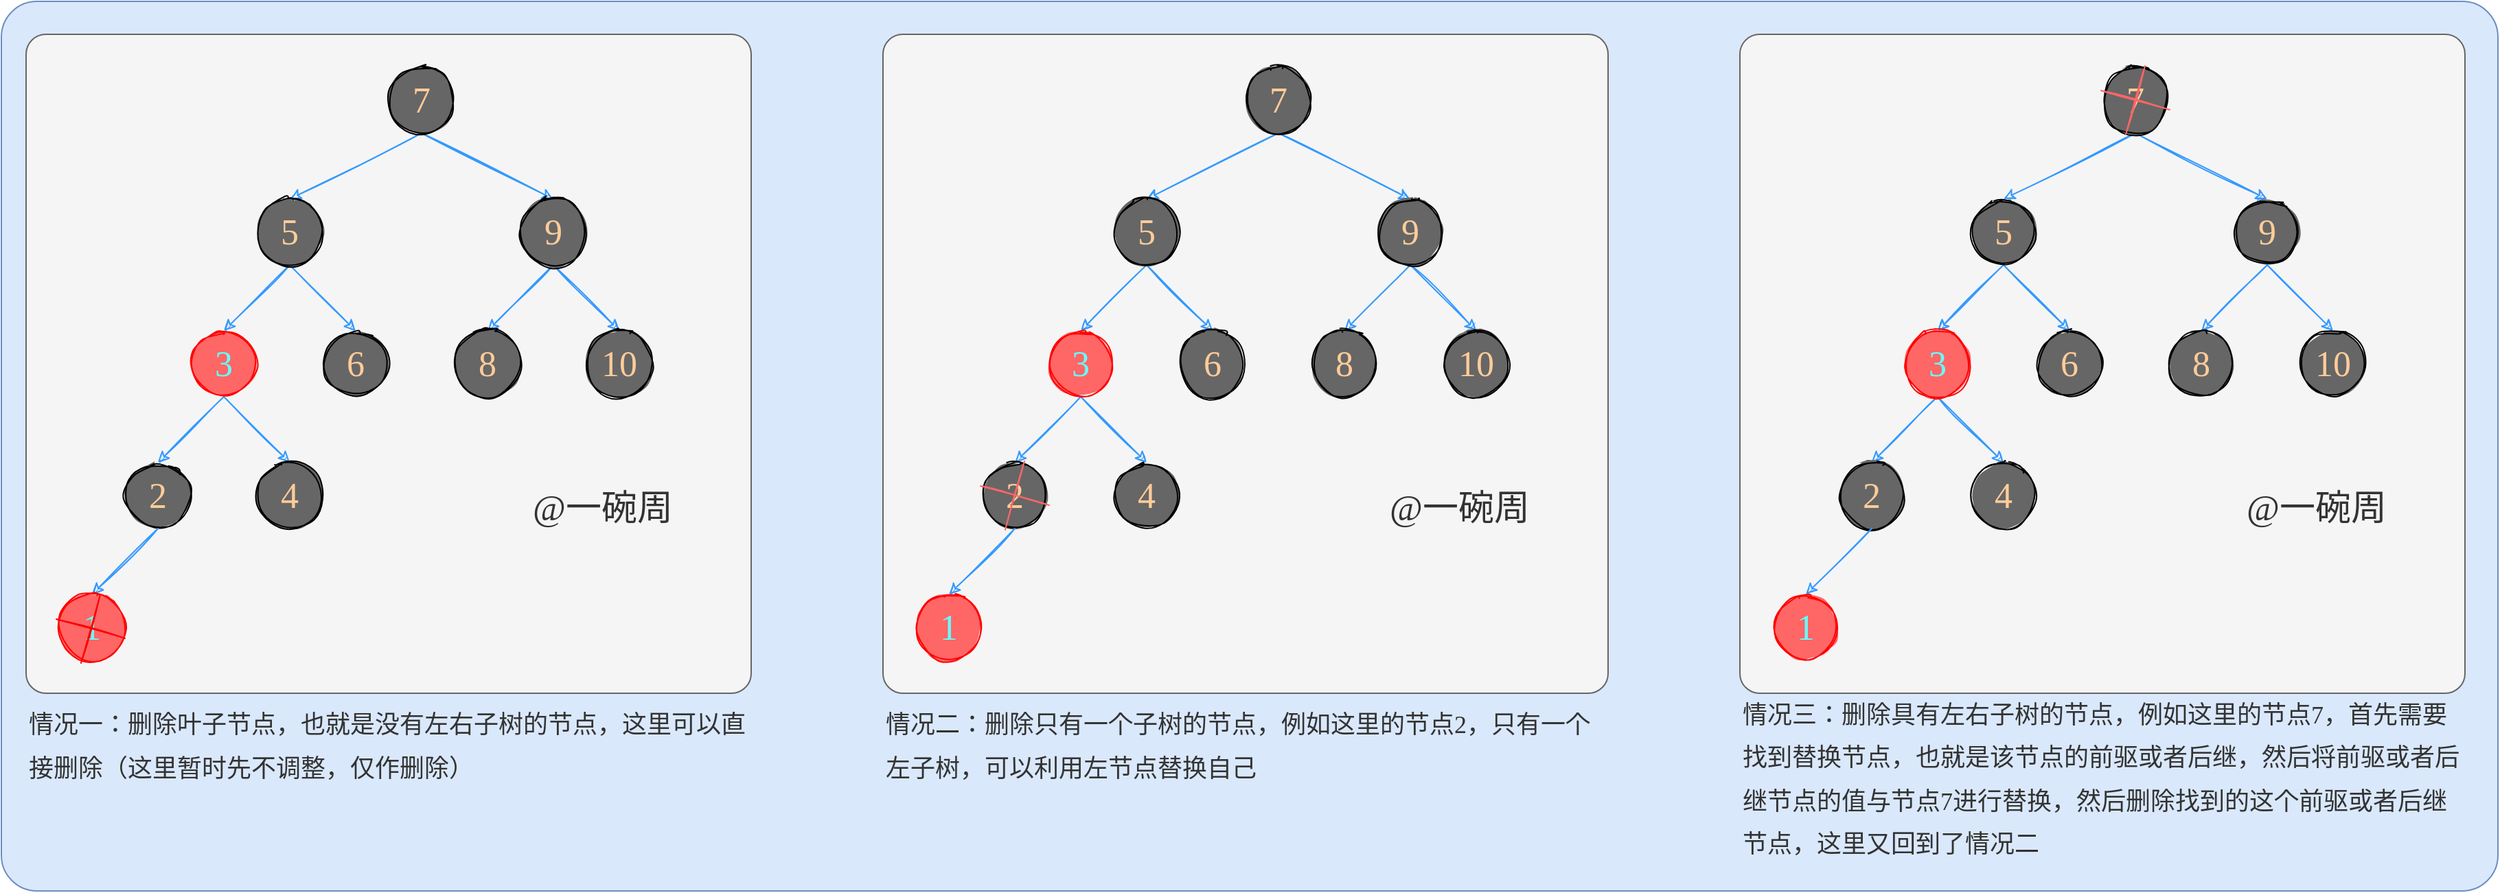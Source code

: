 <mxfile version="16.5.1" type="device"><diagram id="sbTQmbd6wwS1U6yTLp65" name="第 1 页"><mxGraphModel dx="-4282" dy="214" grid="1" gridSize="6" guides="1" tooltips="1" connect="1" arrows="1" fold="1" page="0" pageScale="1" pageWidth="827" pageHeight="1169" math="0" shadow="0"><root><mxCell id="0"/><mxCell id="1" parent="0"/><mxCell id="ivH2IacFtsF_XydCR1d3-26" value="" style="rounded=1;whiteSpace=wrap;html=1;fontFamily=Comic Sans MS;fontSize=18;fillColor=#dae8fc;strokeColor=#6c8ebf;arcSize=4;" parent="1" vertex="1"><mxGeometry x="6198" y="1128" width="1818" height="648" as="geometry"/></mxCell><mxCell id="rxAGCjy9rbUy3xPKVwOK-19" value="" style="rounded=1;whiteSpace=wrap;html=1;sketch=0;fillStyle=auto;fontFamily=Comic Sans MS;fontSize=26;strokeColor=#666666;fillColor=#f5f5f5;arcSize=3;fontColor=#333333;" parent="1" vertex="1"><mxGeometry x="6216" y="1152" width="528" height="480" as="geometry"/></mxCell><mxCell id="rxAGCjy9rbUy3xPKVwOK-16" style="edgeStyle=none;rounded=0;sketch=1;orthogonalLoop=1;jettySize=auto;html=1;exitX=0.5;exitY=1;exitDx=0;exitDy=0;strokeColor=#9673A6;" parent="1" edge="1"><mxGeometry relative="1" as="geometry"><mxPoint x="560" y="560" as="sourcePoint"/></mxGeometry></mxCell><mxCell id="H94IqiTyf-CZfNIgYXHl-122" value="@一碗周" style="text;html=1;strokeColor=none;fillColor=none;align=center;verticalAlign=middle;whiteSpace=wrap;rounded=0;sketch=1;fillStyle=auto;fontFamily=Comic Sans MS;fontSize=26;fontColor=#333333;" parent="1" vertex="1"><mxGeometry x="6576" y="1482" width="120" height="30" as="geometry"/></mxCell><mxCell id="NptfwbpKZvffplfdBvXp-281" style="edgeStyle=none;rounded=0;sketch=1;orthogonalLoop=1;jettySize=auto;html=1;exitX=0.5;exitY=1;exitDx=0;exitDy=0;fontFamily=Comic Sans MS;fontSize=18;startArrow=none;startFill=0;endArrow=classic;endFill=1;strokeColor=#3399FF;entryX=0.5;entryY=0;entryDx=0;entryDy=0;" parent="1" source="NptfwbpKZvffplfdBvXp-339" target="NptfwbpKZvffplfdBvXp-341" edge="1"><mxGeometry relative="1" as="geometry"><mxPoint x="6600" y="1332" as="sourcePoint"/><mxPoint x="6552" y="1362" as="targetPoint"/></mxGeometry></mxCell><mxCell id="NptfwbpKZvffplfdBvXp-282" style="edgeStyle=none;rounded=0;sketch=1;orthogonalLoop=1;jettySize=auto;html=1;exitX=0.5;exitY=1;exitDx=0;exitDy=0;fontFamily=Comic Sans MS;fontSize=18;startArrow=none;startFill=0;endArrow=classic;endFill=1;strokeColor=#3399FF;entryX=0.5;entryY=0;entryDx=0;entryDy=0;" parent="1" source="NptfwbpKZvffplfdBvXp-339" target="NptfwbpKZvffplfdBvXp-340" edge="1"><mxGeometry relative="1" as="geometry"><mxPoint x="6600" y="1332" as="sourcePoint"/><mxPoint x="6642" y="1356" as="targetPoint"/></mxGeometry></mxCell><mxCell id="NptfwbpKZvffplfdBvXp-285" style="edgeStyle=none;rounded=0;sketch=1;orthogonalLoop=1;jettySize=auto;html=1;exitX=0.5;exitY=1;exitDx=0;exitDy=0;entryX=0.5;entryY=0;entryDx=0;entryDy=0;fontFamily=Comic Sans MS;fontSize=18;endArrow=classic;endFill=1;strokeColor=#3399FF;" parent="1" source="NptfwbpKZvffplfdBvXp-338" target="NptfwbpKZvffplfdBvXp-342" edge="1"><mxGeometry relative="1" as="geometry"><mxPoint x="6408" y="1326" as="sourcePoint"/><mxPoint x="6456" y="1376.5" as="targetPoint"/></mxGeometry></mxCell><mxCell id="NptfwbpKZvffplfdBvXp-286" style="edgeStyle=none;rounded=0;sketch=1;orthogonalLoop=1;jettySize=auto;html=1;exitX=0.5;exitY=1;exitDx=0;exitDy=0;fontFamily=Comic Sans MS;fontSize=18;startArrow=none;startFill=0;endArrow=classic;endFill=1;strokeColor=#3399FF;entryX=0.5;entryY=0;entryDx=0;entryDy=0;entryPerimeter=0;" parent="1" source="NptfwbpKZvffplfdBvXp-337" target="NptfwbpKZvffplfdBvXp-339" edge="1"><mxGeometry relative="1" as="geometry"><mxPoint x="6432" y="1245.5" as="sourcePoint"/><mxPoint x="6504" y="1272" as="targetPoint"/></mxGeometry></mxCell><mxCell id="NptfwbpKZvffplfdBvXp-291" style="edgeStyle=none;rounded=0;sketch=1;orthogonalLoop=1;jettySize=auto;html=1;exitX=0.5;exitY=1;exitDx=0;exitDy=0;fontFamily=Comic Sans MS;fontSize=18;startArrow=none;startFill=0;endArrow=classic;endFill=1;strokeColor=#3399FF;entryX=0.5;entryY=0;entryDx=0;entryDy=0;" parent="1" source="NptfwbpKZvffplfdBvXp-337" target="NptfwbpKZvffplfdBvXp-338" edge="1"><mxGeometry relative="1" as="geometry"><mxPoint x="6432" y="1245.5" as="sourcePoint"/><mxPoint x="6408" y="1272" as="targetPoint"/></mxGeometry></mxCell><mxCell id="NptfwbpKZvffplfdBvXp-293" style="edgeStyle=none;rounded=0;sketch=1;orthogonalLoop=1;jettySize=auto;html=1;exitX=0.5;exitY=1;exitDx=0;exitDy=0;entryX=0.5;entryY=0;entryDx=0;entryDy=0;fontFamily=Comic Sans MS;fontSize=18;startArrow=none;startFill=0;endArrow=classic;endFill=1;strokeColor=#3399FF;" parent="1" source="NptfwbpKZvffplfdBvXp-298" target="NptfwbpKZvffplfdBvXp-294" edge="1"><mxGeometry relative="1" as="geometry"/></mxCell><mxCell id="NptfwbpKZvffplfdBvXp-294" value="&lt;font face=&quot;Comic Sans MS&quot;&gt;&lt;span style=&quot;font-size: 26px&quot;&gt;4&lt;/span&gt;&lt;/font&gt;" style="ellipse;whiteSpace=wrap;html=1;fillColor=#666666;strokeColor=#000000;sketch=1;fillStyle=solid;fontColor=#FFCC99;" parent="1" vertex="1"><mxGeometry x="6384" y="1464" width="48" height="48" as="geometry"/></mxCell><mxCell id="NptfwbpKZvffplfdBvXp-295" style="edgeStyle=none;rounded=0;sketch=1;orthogonalLoop=1;jettySize=auto;html=1;exitX=0.5;exitY=1;exitDx=0;exitDy=0;entryX=0.5;entryY=0;entryDx=0;entryDy=0;fontFamily=Comic Sans MS;fontSize=18;startArrow=none;startFill=0;endArrow=classic;endFill=1;strokeColor=#3399FF;" parent="1" source="NptfwbpKZvffplfdBvXp-338" target="NptfwbpKZvffplfdBvXp-298" edge="1"><mxGeometry relative="1" as="geometry"><mxPoint x="6336" y="1342.5" as="sourcePoint"/></mxGeometry></mxCell><mxCell id="NptfwbpKZvffplfdBvXp-297" style="edgeStyle=none;rounded=0;sketch=1;orthogonalLoop=1;jettySize=auto;html=1;exitX=0.5;exitY=1;exitDx=0;exitDy=0;entryX=0.5;entryY=0;entryDx=0;entryDy=0;fontFamily=Comic Sans MS;fontSize=18;startArrow=none;startFill=0;endArrow=classic;endFill=1;strokeColor=#3399FF;" parent="1" source="NptfwbpKZvffplfdBvXp-298" target="NptfwbpKZvffplfdBvXp-299" edge="1"><mxGeometry relative="1" as="geometry"/></mxCell><mxCell id="NptfwbpKZvffplfdBvXp-298" value="&lt;font face=&quot;Comic Sans MS&quot;&gt;&lt;span style=&quot;font-size: 26px&quot;&gt;3&lt;/span&gt;&lt;/font&gt;" style="ellipse;whiteSpace=wrap;html=1;fillColor=#FF6666;strokeColor=#FF0000;sketch=1;fillStyle=solid;fontColor=#66FFFF;" parent="1" vertex="1"><mxGeometry x="6336" y="1368" width="48" height="48" as="geometry"/></mxCell><mxCell id="NptfwbpKZvffplfdBvXp-299" value="&lt;font face=&quot;Comic Sans MS&quot;&gt;&lt;span style=&quot;font-size: 26px&quot;&gt;2&lt;/span&gt;&lt;/font&gt;" style="ellipse;whiteSpace=wrap;html=1;fillColor=#666666;strokeColor=#000000;sketch=1;fillStyle=solid;fontColor=#FFCC99;" parent="1" vertex="1"><mxGeometry x="6288" y="1464" width="48" height="48" as="geometry"/></mxCell><mxCell id="NptfwbpKZvffplfdBvXp-323" style="edgeStyle=none;rounded=0;sketch=1;orthogonalLoop=1;jettySize=auto;html=1;exitX=0.5;exitY=1;exitDx=0;exitDy=0;entryX=0.5;entryY=0;entryDx=0;entryDy=0;fontFamily=Comic Sans MS;fontSize=18;startArrow=none;startFill=0;endArrow=classic;endFill=1;strokeColor=#3399FF;" parent="1" source="NptfwbpKZvffplfdBvXp-299" target="NptfwbpKZvffplfdBvXp-324" edge="1"><mxGeometry relative="1" as="geometry"><mxPoint x="6240" y="1539.5" as="sourcePoint"/></mxGeometry></mxCell><mxCell id="NptfwbpKZvffplfdBvXp-324" value="&lt;font face=&quot;Comic Sans MS&quot;&gt;&lt;span style=&quot;font-size: 26px&quot;&gt;1&lt;/span&gt;&lt;/font&gt;" style="ellipse;whiteSpace=wrap;html=1;fillColor=#FF6666;strokeColor=#FF0000;sketch=1;fillStyle=solid;fontColor=#66FFFF;" parent="1" vertex="1"><mxGeometry x="6240" y="1560" width="48" height="48" as="geometry"/></mxCell><mxCell id="NptfwbpKZvffplfdBvXp-337" value="&lt;font style=&quot;font-size: 26px&quot; face=&quot;Comic Sans MS&quot;&gt;7&lt;/font&gt;" style="ellipse;whiteSpace=wrap;html=1;fillColor=#666666;strokeColor=#000000;sketch=1;fillStyle=solid;fontColor=#FFCC99;" parent="1" vertex="1"><mxGeometry x="6480" y="1176" width="48" height="48" as="geometry"/></mxCell><mxCell id="NptfwbpKZvffplfdBvXp-338" value="&lt;font face=&quot;Comic Sans MS&quot;&gt;&lt;span style=&quot;font-size: 26px&quot;&gt;5&lt;/span&gt;&lt;/font&gt;" style="ellipse;whiteSpace=wrap;html=1;fillColor=#666666;strokeColor=#000000;sketch=1;fillStyle=solid;fontColor=#FFCC99;" parent="1" vertex="1"><mxGeometry x="6384" y="1272" width="48" height="48" as="geometry"/></mxCell><mxCell id="NptfwbpKZvffplfdBvXp-339" value="&lt;font style=&quot;font-size: 26px&quot; face=&quot;Comic Sans MS&quot;&gt;9&lt;/font&gt;" style="ellipse;whiteSpace=wrap;html=1;fillColor=#666666;strokeColor=#000000;sketch=1;fillStyle=solid;fontColor=#FFCC99;" parent="1" vertex="1"><mxGeometry x="6576" y="1272" width="48" height="48" as="geometry"/></mxCell><mxCell id="NptfwbpKZvffplfdBvXp-340" value="&lt;font style=&quot;font-size: 26px&quot; face=&quot;Comic Sans MS&quot;&gt;10&lt;/font&gt;" style="ellipse;whiteSpace=wrap;html=1;fillColor=#666666;strokeColor=#000000;sketch=1;fillStyle=solid;fontColor=#FFCC99;" parent="1" vertex="1"><mxGeometry x="6624" y="1368" width="48" height="48" as="geometry"/></mxCell><mxCell id="NptfwbpKZvffplfdBvXp-341" value="&lt;font style=&quot;font-size: 26px&quot; face=&quot;Comic Sans MS&quot;&gt;8&lt;/font&gt;" style="ellipse;whiteSpace=wrap;html=1;fillColor=#666666;strokeColor=#000000;sketch=1;fillStyle=solid;fontColor=#FFCC99;" parent="1" vertex="1"><mxGeometry x="6528" y="1368" width="48" height="48" as="geometry"/></mxCell><mxCell id="NptfwbpKZvffplfdBvXp-342" value="&lt;font face=&quot;Comic Sans MS&quot;&gt;&lt;span style=&quot;font-size: 26px&quot;&gt;6&lt;/span&gt;&lt;/font&gt;" style="ellipse;whiteSpace=wrap;html=1;fillColor=#666666;strokeColor=#000000;sketch=1;fillStyle=solid;fontColor=#FFCC99;" parent="1" vertex="1"><mxGeometry x="6432" y="1368" width="48" height="48" as="geometry"/></mxCell><mxCell id="ivH2IacFtsF_XydCR1d3-32" value="&lt;span style=&quot;font-size: 18px&quot;&gt;情况一：删除叶子节点，也就是没有左右子树的节点，这里可以直接删除（这里暂时先不调整，仅作删除）&lt;/span&gt;" style="text;html=1;strokeColor=none;fillColor=none;align=left;verticalAlign=middle;whiteSpace=wrap;rounded=0;sketch=1;fillStyle=auto;fontFamily=Comic Sans MS;fontSize=26;fontColor=#333333;" parent="1" vertex="1"><mxGeometry x="6216" y="1632" width="528" height="72" as="geometry"/></mxCell><mxCell id="ivH2IacFtsF_XydCR1d3-33" value="" style="rounded=1;whiteSpace=wrap;html=1;sketch=0;fillStyle=auto;fontFamily=Comic Sans MS;fontSize=26;strokeColor=#666666;fillColor=#f5f5f5;arcSize=3;fontColor=#333333;" parent="1" vertex="1"><mxGeometry x="6840" y="1152" width="528" height="480" as="geometry"/></mxCell><mxCell id="ivH2IacFtsF_XydCR1d3-34" value="@一碗周" style="text;html=1;strokeColor=none;fillColor=none;align=center;verticalAlign=middle;whiteSpace=wrap;rounded=0;sketch=1;fillStyle=auto;fontFamily=Comic Sans MS;fontSize=26;fontColor=#333333;" parent="1" vertex="1"><mxGeometry x="7200" y="1482" width="120" height="30" as="geometry"/></mxCell><mxCell id="ivH2IacFtsF_XydCR1d3-35" style="edgeStyle=none;rounded=0;sketch=1;orthogonalLoop=1;jettySize=auto;html=1;exitX=0.5;exitY=1;exitDx=0;exitDy=0;fontFamily=Comic Sans MS;fontSize=18;startArrow=none;startFill=0;endArrow=classic;endFill=1;strokeColor=#3399FF;entryX=0.5;entryY=0;entryDx=0;entryDy=0;" parent="1" source="ivH2IacFtsF_XydCR1d3-50" target="ivH2IacFtsF_XydCR1d3-52" edge="1"><mxGeometry relative="1" as="geometry"><mxPoint x="7224" y="1332" as="sourcePoint"/><mxPoint x="7176" y="1362" as="targetPoint"/></mxGeometry></mxCell><mxCell id="ivH2IacFtsF_XydCR1d3-36" style="edgeStyle=none;rounded=0;sketch=1;orthogonalLoop=1;jettySize=auto;html=1;exitX=0.5;exitY=1;exitDx=0;exitDy=0;fontFamily=Comic Sans MS;fontSize=18;startArrow=none;startFill=0;endArrow=classic;endFill=1;strokeColor=#3399FF;entryX=0.5;entryY=0;entryDx=0;entryDy=0;" parent="1" source="ivH2IacFtsF_XydCR1d3-50" target="ivH2IacFtsF_XydCR1d3-51" edge="1"><mxGeometry relative="1" as="geometry"><mxPoint x="7224" y="1332" as="sourcePoint"/><mxPoint x="7266" y="1356" as="targetPoint"/></mxGeometry></mxCell><mxCell id="ivH2IacFtsF_XydCR1d3-37" style="edgeStyle=none;rounded=0;sketch=1;orthogonalLoop=1;jettySize=auto;html=1;exitX=0.5;exitY=1;exitDx=0;exitDy=0;entryX=0.5;entryY=0;entryDx=0;entryDy=0;fontFamily=Comic Sans MS;fontSize=18;endArrow=classic;endFill=1;strokeColor=#3399FF;" parent="1" source="ivH2IacFtsF_XydCR1d3-49" target="ivH2IacFtsF_XydCR1d3-53" edge="1"><mxGeometry relative="1" as="geometry"><mxPoint x="7032" y="1326" as="sourcePoint"/><mxPoint x="7080" y="1376.5" as="targetPoint"/></mxGeometry></mxCell><mxCell id="ivH2IacFtsF_XydCR1d3-38" style="edgeStyle=none;rounded=0;sketch=1;orthogonalLoop=1;jettySize=auto;html=1;exitX=0.5;exitY=1;exitDx=0;exitDy=0;fontFamily=Comic Sans MS;fontSize=18;startArrow=none;startFill=0;endArrow=classic;endFill=1;strokeColor=#3399FF;entryX=0.5;entryY=0;entryDx=0;entryDy=0;entryPerimeter=0;" parent="1" source="ivH2IacFtsF_XydCR1d3-48" target="ivH2IacFtsF_XydCR1d3-50" edge="1"><mxGeometry relative="1" as="geometry"><mxPoint x="7056" y="1245.5" as="sourcePoint"/><mxPoint x="7128" y="1272" as="targetPoint"/></mxGeometry></mxCell><mxCell id="ivH2IacFtsF_XydCR1d3-39" style="edgeStyle=none;rounded=0;sketch=1;orthogonalLoop=1;jettySize=auto;html=1;exitX=0.5;exitY=1;exitDx=0;exitDy=0;fontFamily=Comic Sans MS;fontSize=18;startArrow=none;startFill=0;endArrow=classic;endFill=1;strokeColor=#3399FF;entryX=0.5;entryY=0;entryDx=0;entryDy=0;" parent="1" source="ivH2IacFtsF_XydCR1d3-48" target="ivH2IacFtsF_XydCR1d3-49" edge="1"><mxGeometry relative="1" as="geometry"><mxPoint x="7056" y="1245.5" as="sourcePoint"/><mxPoint x="7032" y="1272" as="targetPoint"/></mxGeometry></mxCell><mxCell id="ivH2IacFtsF_XydCR1d3-40" style="edgeStyle=none;rounded=0;sketch=1;orthogonalLoop=1;jettySize=auto;html=1;exitX=0.5;exitY=1;exitDx=0;exitDy=0;entryX=0.5;entryY=0;entryDx=0;entryDy=0;fontFamily=Comic Sans MS;fontSize=18;startArrow=none;startFill=0;endArrow=classic;endFill=1;strokeColor=#3399FF;" parent="1" source="ivH2IacFtsF_XydCR1d3-44" target="ivH2IacFtsF_XydCR1d3-41" edge="1"><mxGeometry relative="1" as="geometry"/></mxCell><mxCell id="ivH2IacFtsF_XydCR1d3-41" value="&lt;font face=&quot;Comic Sans MS&quot;&gt;&lt;span style=&quot;font-size: 26px&quot;&gt;4&lt;/span&gt;&lt;/font&gt;" style="ellipse;whiteSpace=wrap;html=1;fillColor=#666666;strokeColor=#000000;sketch=1;fillStyle=solid;fontColor=#FFCC99;" parent="1" vertex="1"><mxGeometry x="7008" y="1464" width="48" height="48" as="geometry"/></mxCell><mxCell id="ivH2IacFtsF_XydCR1d3-42" style="edgeStyle=none;rounded=0;sketch=1;orthogonalLoop=1;jettySize=auto;html=1;exitX=0.5;exitY=1;exitDx=0;exitDy=0;entryX=0.5;entryY=0;entryDx=0;entryDy=0;fontFamily=Comic Sans MS;fontSize=18;startArrow=none;startFill=0;endArrow=classic;endFill=1;strokeColor=#3399FF;" parent="1" source="ivH2IacFtsF_XydCR1d3-49" target="ivH2IacFtsF_XydCR1d3-44" edge="1"><mxGeometry relative="1" as="geometry"><mxPoint x="6960" y="1342.5" as="sourcePoint"/></mxGeometry></mxCell><mxCell id="ivH2IacFtsF_XydCR1d3-43" style="edgeStyle=none;rounded=0;sketch=1;orthogonalLoop=1;jettySize=auto;html=1;exitX=0.5;exitY=1;exitDx=0;exitDy=0;entryX=0.5;entryY=0;entryDx=0;entryDy=0;fontFamily=Comic Sans MS;fontSize=18;startArrow=none;startFill=0;endArrow=classic;endFill=1;strokeColor=#3399FF;" parent="1" source="ivH2IacFtsF_XydCR1d3-44" target="ivH2IacFtsF_XydCR1d3-45" edge="1"><mxGeometry relative="1" as="geometry"/></mxCell><mxCell id="ivH2IacFtsF_XydCR1d3-44" value="&lt;font face=&quot;Comic Sans MS&quot;&gt;&lt;span style=&quot;font-size: 26px&quot;&gt;3&lt;/span&gt;&lt;/font&gt;" style="ellipse;whiteSpace=wrap;html=1;fillColor=#FF6666;strokeColor=#FF0000;sketch=1;fillStyle=solid;fontColor=#66FFFF;" parent="1" vertex="1"><mxGeometry x="6960" y="1368" width="48" height="48" as="geometry"/></mxCell><mxCell id="ivH2IacFtsF_XydCR1d3-45" value="&lt;font face=&quot;Comic Sans MS&quot;&gt;&lt;span style=&quot;font-size: 26px&quot;&gt;2&lt;/span&gt;&lt;/font&gt;" style="ellipse;whiteSpace=wrap;html=1;fillColor=#666666;strokeColor=#000000;sketch=1;fillStyle=solid;fontColor=#FFCC99;" parent="1" vertex="1"><mxGeometry x="6912" y="1464" width="48" height="48" as="geometry"/></mxCell><mxCell id="ivH2IacFtsF_XydCR1d3-46" style="edgeStyle=none;rounded=0;sketch=1;orthogonalLoop=1;jettySize=auto;html=1;exitX=0.5;exitY=1;exitDx=0;exitDy=0;entryX=0.5;entryY=0;entryDx=0;entryDy=0;fontFamily=Comic Sans MS;fontSize=18;startArrow=none;startFill=0;endArrow=classic;endFill=1;strokeColor=#3399FF;" parent="1" source="ivH2IacFtsF_XydCR1d3-45" target="ivH2IacFtsF_XydCR1d3-47" edge="1"><mxGeometry relative="1" as="geometry"><mxPoint x="6864" y="1539.5" as="sourcePoint"/></mxGeometry></mxCell><mxCell id="ivH2IacFtsF_XydCR1d3-47" value="&lt;font face=&quot;Comic Sans MS&quot;&gt;&lt;span style=&quot;font-size: 26px&quot;&gt;1&lt;/span&gt;&lt;/font&gt;" style="ellipse;whiteSpace=wrap;html=1;fillColor=#FF6666;strokeColor=#FF0000;sketch=1;fillStyle=solid;fontColor=#66FFFF;" parent="1" vertex="1"><mxGeometry x="6864" y="1560" width="48" height="48" as="geometry"/></mxCell><mxCell id="ivH2IacFtsF_XydCR1d3-48" value="&lt;font style=&quot;font-size: 26px&quot; face=&quot;Comic Sans MS&quot;&gt;7&lt;/font&gt;" style="ellipse;whiteSpace=wrap;html=1;fillColor=#666666;strokeColor=#000000;sketch=1;fillStyle=solid;fontColor=#FFCC99;" parent="1" vertex="1"><mxGeometry x="7104" y="1176" width="48" height="48" as="geometry"/></mxCell><mxCell id="ivH2IacFtsF_XydCR1d3-49" value="&lt;font face=&quot;Comic Sans MS&quot;&gt;&lt;span style=&quot;font-size: 26px&quot;&gt;5&lt;/span&gt;&lt;/font&gt;" style="ellipse;whiteSpace=wrap;html=1;fillColor=#666666;strokeColor=#000000;sketch=1;fillStyle=solid;fontColor=#FFCC99;" parent="1" vertex="1"><mxGeometry x="7008" y="1272" width="48" height="48" as="geometry"/></mxCell><mxCell id="ivH2IacFtsF_XydCR1d3-50" value="&lt;font style=&quot;font-size: 26px&quot; face=&quot;Comic Sans MS&quot;&gt;9&lt;/font&gt;" style="ellipse;whiteSpace=wrap;html=1;fillColor=#666666;strokeColor=#000000;sketch=1;fillStyle=solid;fontColor=#FFCC99;" parent="1" vertex="1"><mxGeometry x="7200" y="1272" width="48" height="48" as="geometry"/></mxCell><mxCell id="ivH2IacFtsF_XydCR1d3-51" value="&lt;font style=&quot;font-size: 26px&quot; face=&quot;Comic Sans MS&quot;&gt;10&lt;/font&gt;" style="ellipse;whiteSpace=wrap;html=1;fillColor=#666666;strokeColor=#000000;sketch=1;fillStyle=solid;fontColor=#FFCC99;" parent="1" vertex="1"><mxGeometry x="7248" y="1368" width="48" height="48" as="geometry"/></mxCell><mxCell id="ivH2IacFtsF_XydCR1d3-52" value="&lt;font style=&quot;font-size: 26px&quot; face=&quot;Comic Sans MS&quot;&gt;8&lt;/font&gt;" style="ellipse;whiteSpace=wrap;html=1;fillColor=#666666;strokeColor=#000000;sketch=1;fillStyle=solid;fontColor=#FFCC99;" parent="1" vertex="1"><mxGeometry x="7152" y="1368" width="48" height="48" as="geometry"/></mxCell><mxCell id="ivH2IacFtsF_XydCR1d3-53" value="&lt;font face=&quot;Comic Sans MS&quot;&gt;&lt;span style=&quot;font-size: 26px&quot;&gt;6&lt;/span&gt;&lt;/font&gt;" style="ellipse;whiteSpace=wrap;html=1;fillColor=#666666;strokeColor=#000000;sketch=1;fillStyle=solid;fontColor=#FFCC99;" parent="1" vertex="1"><mxGeometry x="7056" y="1368" width="48" height="48" as="geometry"/></mxCell><mxCell id="ivH2IacFtsF_XydCR1d3-54" value="&lt;span style=&quot;font-size: 18px&quot;&gt;情况二：删除只有一个子树的节点，例如这里的节点2，只有一个左子树，可以利用左节点替换自己&lt;/span&gt;" style="text;html=1;strokeColor=none;fillColor=none;align=left;verticalAlign=middle;whiteSpace=wrap;rounded=0;sketch=1;fillStyle=auto;fontFamily=Comic Sans MS;fontSize=26;fontColor=#333333;" parent="1" vertex="1"><mxGeometry x="6840" y="1632" width="528" height="72" as="geometry"/></mxCell><mxCell id="ivH2IacFtsF_XydCR1d3-55" value="" style="rounded=1;whiteSpace=wrap;html=1;sketch=0;fillStyle=auto;fontFamily=Comic Sans MS;fontSize=26;strokeColor=#666666;fillColor=#f5f5f5;arcSize=3;fontColor=#333333;" parent="1" vertex="1"><mxGeometry x="7464" y="1152" width="528" height="480" as="geometry"/></mxCell><mxCell id="ivH2IacFtsF_XydCR1d3-56" value="@一碗周" style="text;html=1;strokeColor=none;fillColor=none;align=center;verticalAlign=middle;whiteSpace=wrap;rounded=0;sketch=1;fillStyle=auto;fontFamily=Comic Sans MS;fontSize=26;fontColor=#333333;" parent="1" vertex="1"><mxGeometry x="7824" y="1482" width="120" height="30" as="geometry"/></mxCell><mxCell id="ivH2IacFtsF_XydCR1d3-57" style="edgeStyle=none;rounded=0;sketch=1;orthogonalLoop=1;jettySize=auto;html=1;exitX=0.5;exitY=1;exitDx=0;exitDy=0;fontFamily=Comic Sans MS;fontSize=18;startArrow=none;startFill=0;endArrow=classic;endFill=1;strokeColor=#3399FF;entryX=0.5;entryY=0;entryDx=0;entryDy=0;" parent="1" source="ivH2IacFtsF_XydCR1d3-72" target="ivH2IacFtsF_XydCR1d3-74" edge="1"><mxGeometry relative="1" as="geometry"><mxPoint x="7848" y="1332" as="sourcePoint"/><mxPoint x="7800" y="1362" as="targetPoint"/></mxGeometry></mxCell><mxCell id="ivH2IacFtsF_XydCR1d3-58" style="edgeStyle=none;rounded=0;sketch=1;orthogonalLoop=1;jettySize=auto;html=1;exitX=0.5;exitY=1;exitDx=0;exitDy=0;fontFamily=Comic Sans MS;fontSize=18;startArrow=none;startFill=0;endArrow=classic;endFill=1;strokeColor=#3399FF;entryX=0.5;entryY=0;entryDx=0;entryDy=0;" parent="1" source="ivH2IacFtsF_XydCR1d3-72" target="ivH2IacFtsF_XydCR1d3-73" edge="1"><mxGeometry relative="1" as="geometry"><mxPoint x="7848" y="1332" as="sourcePoint"/><mxPoint x="7890" y="1356" as="targetPoint"/></mxGeometry></mxCell><mxCell id="ivH2IacFtsF_XydCR1d3-59" style="edgeStyle=none;rounded=0;sketch=1;orthogonalLoop=1;jettySize=auto;html=1;exitX=0.5;exitY=1;exitDx=0;exitDy=0;entryX=0.5;entryY=0;entryDx=0;entryDy=0;fontFamily=Comic Sans MS;fontSize=18;endArrow=classic;endFill=1;strokeColor=#3399FF;" parent="1" source="ivH2IacFtsF_XydCR1d3-71" target="ivH2IacFtsF_XydCR1d3-75" edge="1"><mxGeometry relative="1" as="geometry"><mxPoint x="7656" y="1326" as="sourcePoint"/><mxPoint x="7704" y="1376.5" as="targetPoint"/></mxGeometry></mxCell><mxCell id="ivH2IacFtsF_XydCR1d3-60" style="edgeStyle=none;rounded=0;sketch=1;orthogonalLoop=1;jettySize=auto;html=1;exitX=0.5;exitY=1;exitDx=0;exitDy=0;fontFamily=Comic Sans MS;fontSize=18;startArrow=none;startFill=0;endArrow=classic;endFill=1;strokeColor=#3399FF;entryX=0.5;entryY=0;entryDx=0;entryDy=0;entryPerimeter=0;" parent="1" source="ivH2IacFtsF_XydCR1d3-70" target="ivH2IacFtsF_XydCR1d3-72" edge="1"><mxGeometry relative="1" as="geometry"><mxPoint x="7680" y="1245.5" as="sourcePoint"/><mxPoint x="7752" y="1272" as="targetPoint"/></mxGeometry></mxCell><mxCell id="ivH2IacFtsF_XydCR1d3-61" style="edgeStyle=none;rounded=0;sketch=1;orthogonalLoop=1;jettySize=auto;html=1;exitX=0.5;exitY=1;exitDx=0;exitDy=0;fontFamily=Comic Sans MS;fontSize=18;startArrow=none;startFill=0;endArrow=classic;endFill=1;strokeColor=#3399FF;entryX=0.5;entryY=0;entryDx=0;entryDy=0;" parent="1" source="ivH2IacFtsF_XydCR1d3-70" target="ivH2IacFtsF_XydCR1d3-71" edge="1"><mxGeometry relative="1" as="geometry"><mxPoint x="7680" y="1245.5" as="sourcePoint"/><mxPoint x="7656" y="1272" as="targetPoint"/></mxGeometry></mxCell><mxCell id="ivH2IacFtsF_XydCR1d3-62" style="edgeStyle=none;rounded=0;sketch=1;orthogonalLoop=1;jettySize=auto;html=1;exitX=0.5;exitY=1;exitDx=0;exitDy=0;entryX=0.5;entryY=0;entryDx=0;entryDy=0;fontFamily=Comic Sans MS;fontSize=18;startArrow=none;startFill=0;endArrow=classic;endFill=1;strokeColor=#3399FF;" parent="1" source="ivH2IacFtsF_XydCR1d3-66" target="ivH2IacFtsF_XydCR1d3-63" edge="1"><mxGeometry relative="1" as="geometry"/></mxCell><mxCell id="ivH2IacFtsF_XydCR1d3-63" value="&lt;font face=&quot;Comic Sans MS&quot;&gt;&lt;span style=&quot;font-size: 26px&quot;&gt;4&lt;/span&gt;&lt;/font&gt;" style="ellipse;whiteSpace=wrap;html=1;fillColor=#666666;strokeColor=#000000;sketch=1;fillStyle=solid;fontColor=#FFCC99;" parent="1" vertex="1"><mxGeometry x="7632" y="1464" width="48" height="48" as="geometry"/></mxCell><mxCell id="ivH2IacFtsF_XydCR1d3-64" style="edgeStyle=none;rounded=0;sketch=1;orthogonalLoop=1;jettySize=auto;html=1;exitX=0.5;exitY=1;exitDx=0;exitDy=0;entryX=0.5;entryY=0;entryDx=0;entryDy=0;fontFamily=Comic Sans MS;fontSize=18;startArrow=none;startFill=0;endArrow=classic;endFill=1;strokeColor=#3399FF;" parent="1" source="ivH2IacFtsF_XydCR1d3-71" target="ivH2IacFtsF_XydCR1d3-66" edge="1"><mxGeometry relative="1" as="geometry"><mxPoint x="7584" y="1342.5" as="sourcePoint"/></mxGeometry></mxCell><mxCell id="ivH2IacFtsF_XydCR1d3-65" style="edgeStyle=none;rounded=0;sketch=1;orthogonalLoop=1;jettySize=auto;html=1;exitX=0.5;exitY=1;exitDx=0;exitDy=0;entryX=0.5;entryY=0;entryDx=0;entryDy=0;fontFamily=Comic Sans MS;fontSize=18;startArrow=none;startFill=0;endArrow=classic;endFill=1;strokeColor=#3399FF;" parent="1" source="ivH2IacFtsF_XydCR1d3-66" target="ivH2IacFtsF_XydCR1d3-67" edge="1"><mxGeometry relative="1" as="geometry"/></mxCell><mxCell id="ivH2IacFtsF_XydCR1d3-66" value="&lt;font face=&quot;Comic Sans MS&quot;&gt;&lt;span style=&quot;font-size: 26px&quot;&gt;3&lt;/span&gt;&lt;/font&gt;" style="ellipse;whiteSpace=wrap;html=1;fillColor=#FF6666;strokeColor=#FF0000;sketch=1;fillStyle=solid;fontColor=#66FFFF;" parent="1" vertex="1"><mxGeometry x="7584" y="1368" width="48" height="48" as="geometry"/></mxCell><mxCell id="ivH2IacFtsF_XydCR1d3-67" value="&lt;font face=&quot;Comic Sans MS&quot;&gt;&lt;span style=&quot;font-size: 26px&quot;&gt;2&lt;/span&gt;&lt;/font&gt;" style="ellipse;whiteSpace=wrap;html=1;fillColor=#666666;strokeColor=#000000;sketch=1;fillStyle=solid;fontColor=#FFCC99;" parent="1" vertex="1"><mxGeometry x="7536" y="1464" width="48" height="48" as="geometry"/></mxCell><mxCell id="ivH2IacFtsF_XydCR1d3-68" style="edgeStyle=none;rounded=0;sketch=1;orthogonalLoop=1;jettySize=auto;html=1;exitX=0.5;exitY=1;exitDx=0;exitDy=0;entryX=0.5;entryY=0;entryDx=0;entryDy=0;fontFamily=Comic Sans MS;fontSize=18;startArrow=none;startFill=0;endArrow=classic;endFill=1;strokeColor=#3399FF;" parent="1" source="ivH2IacFtsF_XydCR1d3-67" target="ivH2IacFtsF_XydCR1d3-69" edge="1"><mxGeometry relative="1" as="geometry"><mxPoint x="7488" y="1539.5" as="sourcePoint"/></mxGeometry></mxCell><mxCell id="ivH2IacFtsF_XydCR1d3-69" value="&lt;font face=&quot;Comic Sans MS&quot;&gt;&lt;span style=&quot;font-size: 26px&quot;&gt;1&lt;/span&gt;&lt;/font&gt;" style="ellipse;whiteSpace=wrap;html=1;fillColor=#FF6666;strokeColor=#FF0000;sketch=1;fillStyle=solid;fontColor=#66FFFF;" parent="1" vertex="1"><mxGeometry x="7488" y="1560" width="48" height="48" as="geometry"/></mxCell><mxCell id="ivH2IacFtsF_XydCR1d3-70" value="&lt;font style=&quot;font-size: 26px&quot; face=&quot;Comic Sans MS&quot;&gt;7&lt;/font&gt;" style="ellipse;whiteSpace=wrap;html=1;fillColor=#666666;strokeColor=#000000;sketch=1;fillStyle=solid;fontColor=#FFCC99;" parent="1" vertex="1"><mxGeometry x="7728" y="1176" width="48" height="48" as="geometry"/></mxCell><mxCell id="ivH2IacFtsF_XydCR1d3-71" value="&lt;font face=&quot;Comic Sans MS&quot;&gt;&lt;span style=&quot;font-size: 26px&quot;&gt;5&lt;/span&gt;&lt;/font&gt;" style="ellipse;whiteSpace=wrap;html=1;fillColor=#666666;strokeColor=#000000;sketch=1;fillStyle=solid;fontColor=#FFCC99;" parent="1" vertex="1"><mxGeometry x="7632" y="1272" width="48" height="48" as="geometry"/></mxCell><mxCell id="ivH2IacFtsF_XydCR1d3-72" value="&lt;font style=&quot;font-size: 26px&quot; face=&quot;Comic Sans MS&quot;&gt;9&lt;/font&gt;" style="ellipse;whiteSpace=wrap;html=1;fillColor=#666666;strokeColor=#000000;sketch=1;fillStyle=solid;fontColor=#FFCC99;" parent="1" vertex="1"><mxGeometry x="7824" y="1272" width="48" height="48" as="geometry"/></mxCell><mxCell id="ivH2IacFtsF_XydCR1d3-73" value="&lt;font style=&quot;font-size: 26px&quot; face=&quot;Comic Sans MS&quot;&gt;10&lt;/font&gt;" style="ellipse;whiteSpace=wrap;html=1;fillColor=#666666;strokeColor=#000000;sketch=1;fillStyle=solid;fontColor=#FFCC99;" parent="1" vertex="1"><mxGeometry x="7872" y="1368" width="48" height="48" as="geometry"/></mxCell><mxCell id="ivH2IacFtsF_XydCR1d3-74" value="&lt;font style=&quot;font-size: 26px&quot; face=&quot;Comic Sans MS&quot;&gt;8&lt;/font&gt;" style="ellipse;whiteSpace=wrap;html=1;fillColor=#666666;strokeColor=#000000;sketch=1;fillStyle=solid;fontColor=#FFCC99;" parent="1" vertex="1"><mxGeometry x="7776" y="1368" width="48" height="48" as="geometry"/></mxCell><mxCell id="ivH2IacFtsF_XydCR1d3-75" value="&lt;font face=&quot;Comic Sans MS&quot;&gt;&lt;span style=&quot;font-size: 26px&quot;&gt;6&lt;/span&gt;&lt;/font&gt;" style="ellipse;whiteSpace=wrap;html=1;fillColor=#666666;strokeColor=#000000;sketch=1;fillStyle=solid;fontColor=#FFCC99;" parent="1" vertex="1"><mxGeometry x="7680" y="1368" width="48" height="48" as="geometry"/></mxCell><mxCell id="ivH2IacFtsF_XydCR1d3-76" value="&lt;span style=&quot;font-size: 18px&quot;&gt;情况三：删除具有左右子树的节点，例如这里的节点7，首先需要找到替换节点，也就是该节点的前驱或者后继，然后将前驱或者后继节点的值与节点7进行替换，然后删除找到的这个前驱或者后继节点，这里又回到了情况二&lt;/span&gt;" style="text;html=1;strokeColor=none;fillColor=none;align=left;verticalAlign=middle;whiteSpace=wrap;rounded=0;sketch=1;fillStyle=auto;fontFamily=Comic Sans MS;fontSize=26;fontColor=#333333;" parent="1" vertex="1"><mxGeometry x="7464" y="1632" width="528" height="120" as="geometry"/></mxCell><mxCell id="ivH2IacFtsF_XydCR1d3-80" value="" style="group;rotation=60;" parent="1" vertex="1" connectable="0"><mxGeometry x="6918" y="1470" width="36" height="36" as="geometry"/></mxCell><mxCell id="ivH2IacFtsF_XydCR1d3-81" value="" style="endArrow=none;html=1;rounded=0;sketch=1;fontFamily=Comic Sans MS;fontSize=18;strokeColor=#FF6666;" parent="ivH2IacFtsF_XydCR1d3-80" edge="1"><mxGeometry width="50" height="50" relative="1" as="geometry"><mxPoint x="-7" y="11" as="sourcePoint"/><mxPoint x="43" y="25" as="targetPoint"/></mxGeometry></mxCell><mxCell id="ivH2IacFtsF_XydCR1d3-82" value="" style="endArrow=none;html=1;rounded=0;sketch=1;fontFamily=Comic Sans MS;fontSize=18;strokeColor=#FF6666;" parent="ivH2IacFtsF_XydCR1d3-80" edge="1"><mxGeometry width="50" height="50" relative="1" as="geometry"><mxPoint x="25" y="-7" as="sourcePoint"/><mxPoint x="11" y="43" as="targetPoint"/></mxGeometry></mxCell><mxCell id="ivH2IacFtsF_XydCR1d3-83" value="" style="group;rotation=60;" parent="1" vertex="1" connectable="0"><mxGeometry x="7734" y="1182" width="36" height="36" as="geometry"/></mxCell><mxCell id="ivH2IacFtsF_XydCR1d3-84" value="" style="endArrow=none;html=1;rounded=0;sketch=1;fontFamily=Comic Sans MS;fontSize=18;strokeColor=#FF6666;" parent="ivH2IacFtsF_XydCR1d3-83" edge="1"><mxGeometry width="50" height="50" relative="1" as="geometry"><mxPoint x="-7" y="11" as="sourcePoint"/><mxPoint x="43" y="25" as="targetPoint"/></mxGeometry></mxCell><mxCell id="ivH2IacFtsF_XydCR1d3-85" value="" style="endArrow=none;html=1;rounded=0;sketch=1;fontFamily=Comic Sans MS;fontSize=18;strokeColor=#FF6666;" parent="ivH2IacFtsF_XydCR1d3-83" edge="1"><mxGeometry width="50" height="50" relative="1" as="geometry"><mxPoint x="25" y="-7" as="sourcePoint"/><mxPoint x="11" y="43" as="targetPoint"/></mxGeometry></mxCell><mxCell id="ivH2IacFtsF_XydCR1d3-77" value="" style="endArrow=none;html=1;rounded=0;sketch=1;fontFamily=Comic Sans MS;fontSize=18;strokeColor=#FF0000;" parent="1" edge="1"><mxGeometry width="50" height="50" relative="1" as="geometry"><mxPoint x="6238" y="1578" as="sourcePoint"/><mxPoint x="6288" y="1592" as="targetPoint"/></mxGeometry></mxCell><mxCell id="ivH2IacFtsF_XydCR1d3-78" value="" style="endArrow=none;html=1;rounded=0;sketch=1;fontFamily=Comic Sans MS;fontSize=18;strokeColor=#FF0000;" parent="1" edge="1"><mxGeometry width="50" height="50" relative="1" as="geometry"><mxPoint x="6270" y="1560" as="sourcePoint"/><mxPoint x="6256" y="1610" as="targetPoint"/></mxGeometry></mxCell></root></mxGraphModel></diagram></mxfile>